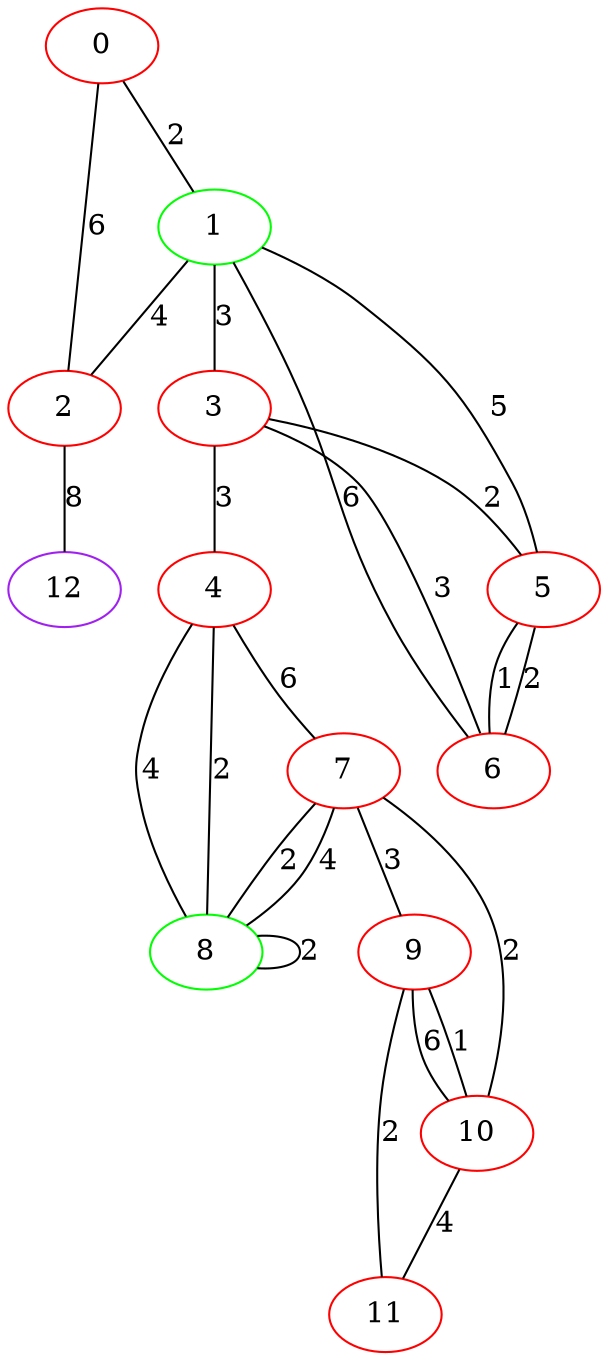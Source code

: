 graph "" {
0 [color=red, weight=1];
1 [color=green, weight=2];
2 [color=red, weight=1];
3 [color=red, weight=1];
4 [color=red, weight=1];
5 [color=red, weight=1];
6 [color=red, weight=1];
7 [color=red, weight=1];
8 [color=green, weight=2];
9 [color=red, weight=1];
10 [color=red, weight=1];
11 [color=red, weight=1];
12 [color=purple, weight=4];
0 -- 1  [key=0, label=2];
0 -- 2  [key=0, label=6];
1 -- 2  [key=0, label=4];
1 -- 3  [key=0, label=3];
1 -- 5  [key=0, label=5];
1 -- 6  [key=0, label=6];
2 -- 12  [key=0, label=8];
3 -- 4  [key=0, label=3];
3 -- 5  [key=0, label=2];
3 -- 6  [key=0, label=3];
4 -- 8  [key=0, label=4];
4 -- 8  [key=1, label=2];
4 -- 7  [key=0, label=6];
5 -- 6  [key=0, label=1];
5 -- 6  [key=1, label=2];
7 -- 8  [key=0, label=2];
7 -- 8  [key=1, label=4];
7 -- 9  [key=0, label=3];
7 -- 10  [key=0, label=2];
8 -- 8  [key=0, label=2];
9 -- 10  [key=0, label=6];
9 -- 10  [key=1, label=1];
9 -- 11  [key=0, label=2];
10 -- 11  [key=0, label=4];
}
